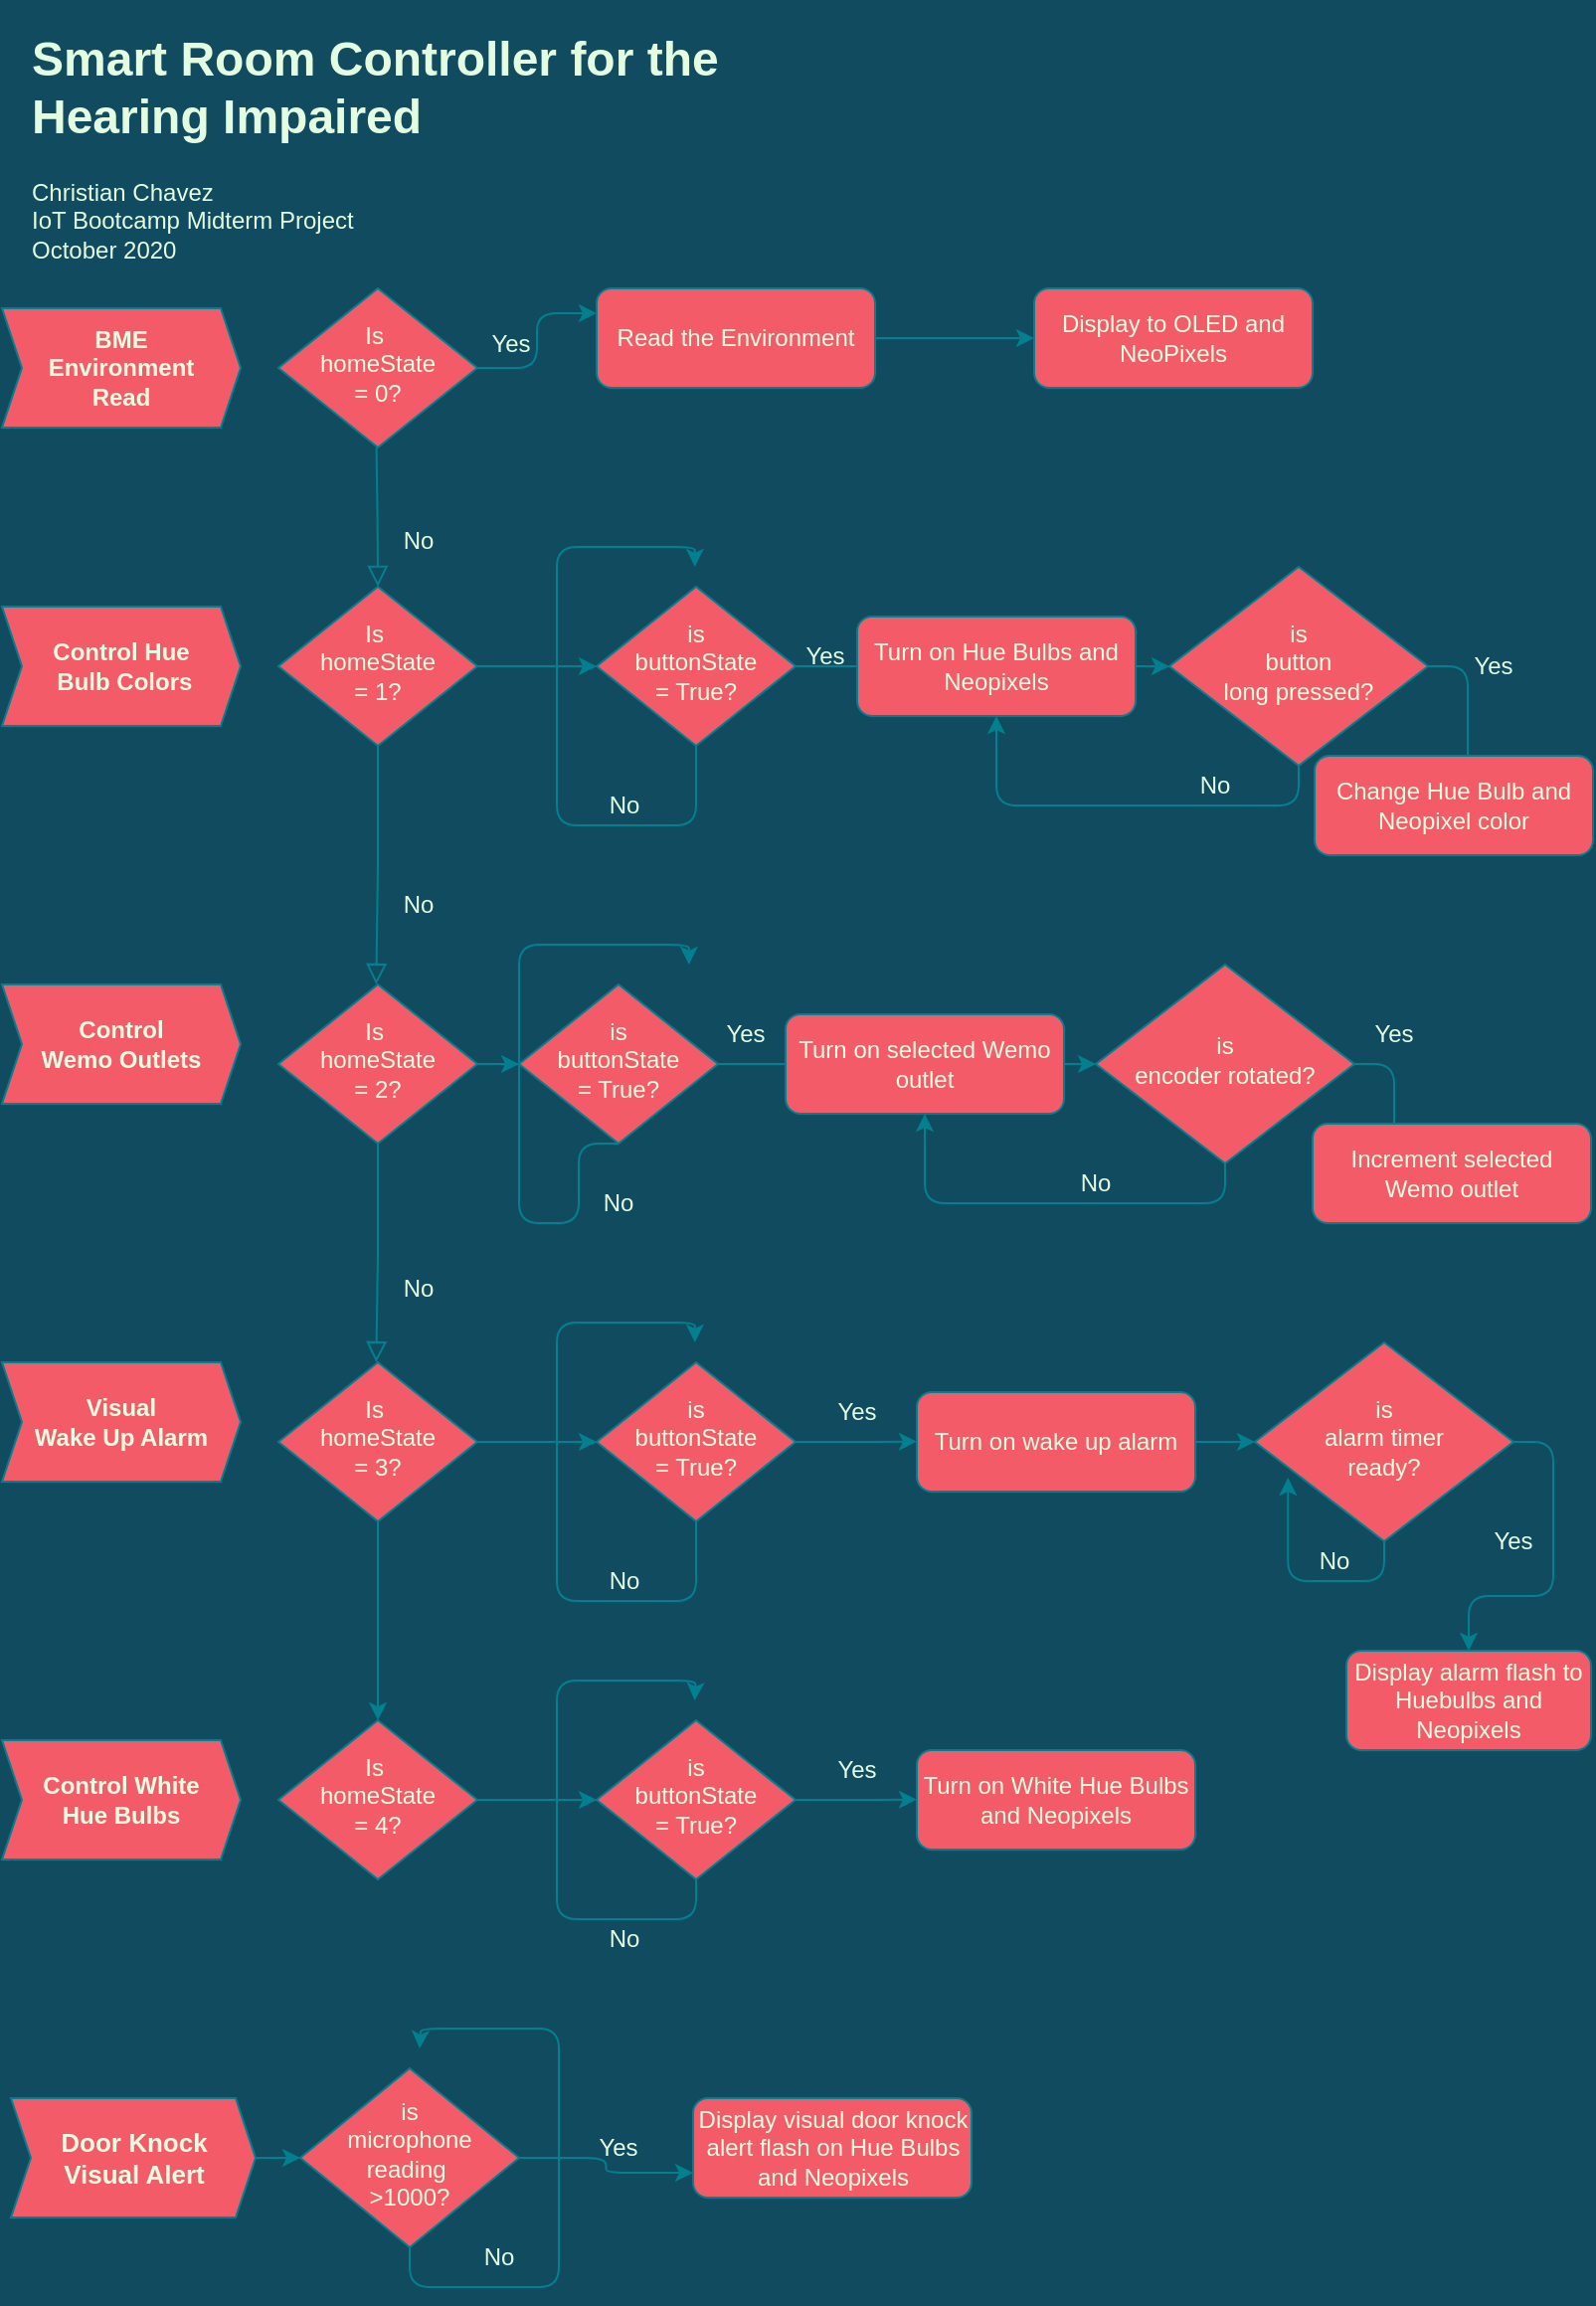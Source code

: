 <mxfile version="13.8.7" type="github">
  <diagram id="C5RBs43oDa-KdzZeNtuy" name="Page-1">
    <mxGraphModel dx="1310" dy="937" grid="1" gridSize="10" guides="1" tooltips="1" connect="1" arrows="1" fold="1" page="1" pageScale="1" pageWidth="827" pageHeight="1169" background="#114B5F" math="0" shadow="0">
      <root>
        <mxCell id="WIyWlLk6GJQsqaUBKTNV-0" />
        <mxCell id="WIyWlLk6GJQsqaUBKTNV-1" parent="WIyWlLk6GJQsqaUBKTNV-0" />
        <mxCell id="67Knj18Y09QIsjQUGmF1-11" style="edgeStyle=orthogonalEdgeStyle;curved=0;rounded=1;sketch=0;orthogonalLoop=1;jettySize=auto;html=1;exitX=1;exitY=0.5;exitDx=0;exitDy=0;entryX=0;entryY=0.25;entryDx=0;entryDy=0;strokeColor=#028090;fillColor=#F45B69;fontColor=#E4FDE1;labelBackgroundColor=#114B5F;fontSize=12;" edge="1" parent="WIyWlLk6GJQsqaUBKTNV-1" source="WIyWlLk6GJQsqaUBKTNV-6" target="WIyWlLk6GJQsqaUBKTNV-7">
          <mxGeometry relative="1" as="geometry" />
        </mxCell>
        <mxCell id="WIyWlLk6GJQsqaUBKTNV-6" value="Is&amp;nbsp;&lt;br style=&quot;font-size: 12px;&quot;&gt;homeState&lt;br style=&quot;font-size: 12px;&quot;&gt;= 0?" style="rhombus;whiteSpace=wrap;html=1;shadow=0;fontFamily=Helvetica;fontSize=12;align=center;strokeWidth=1;spacing=6;spacingTop=-4;fillColor=#F45B69;strokeColor=#028090;fontColor=#E4FDE1;" parent="WIyWlLk6GJQsqaUBKTNV-1" vertex="1">
          <mxGeometry x="159" y="155" width="100" height="80" as="geometry" />
        </mxCell>
        <mxCell id="WIyWlLk6GJQsqaUBKTNV-7" value="Read the Environment" style="rounded=1;whiteSpace=wrap;html=1;fontSize=12;glass=0;strokeWidth=1;shadow=0;fillColor=#F45B69;strokeColor=#028090;fontColor=#E4FDE1;" parent="WIyWlLk6GJQsqaUBKTNV-1" vertex="1">
          <mxGeometry x="319" y="155" width="140" height="50" as="geometry" />
        </mxCell>
        <mxCell id="WIyWlLk6GJQsqaUBKTNV-8" value="No" style="rounded=0;html=1;jettySize=auto;orthogonalLoop=1;fontSize=12;endArrow=block;endFill=0;endSize=8;strokeWidth=1;shadow=0;labelBackgroundColor=none;edgeStyle=orthogonalEdgeStyle;strokeColor=#028090;fontColor=#E4FDE1;exitX=0.5;exitY=1;exitDx=0;exitDy=0;" parent="WIyWlLk6GJQsqaUBKTNV-1" source="67Knj18Y09QIsjQUGmF1-6" edge="1">
          <mxGeometry x="0.333" y="20" relative="1" as="geometry">
            <mxPoint as="offset" />
            <mxPoint x="208.17" y="435" as="sourcePoint" />
            <mxPoint x="208.17" y="505" as="targetPoint" />
          </mxGeometry>
        </mxCell>
        <mxCell id="67Knj18Y09QIsjQUGmF1-2" value="No" style="rounded=0;html=1;jettySize=auto;orthogonalLoop=1;fontSize=12;endArrow=block;endFill=0;endSize=8;strokeWidth=1;shadow=0;labelBackgroundColor=none;edgeStyle=orthogonalEdgeStyle;strokeColor=#028090;fontColor=#E4FDE1;" edge="1" parent="WIyWlLk6GJQsqaUBKTNV-1" target="67Knj18Y09QIsjQUGmF1-6">
          <mxGeometry x="0.333" y="20" relative="1" as="geometry">
            <mxPoint as="offset" />
            <mxPoint x="208.29" y="235" as="sourcePoint" />
            <mxPoint x="208.29" y="295" as="targetPoint" />
          </mxGeometry>
        </mxCell>
        <mxCell id="67Knj18Y09QIsjQUGmF1-31" style="edgeStyle=orthogonalEdgeStyle;curved=0;rounded=1;sketch=0;orthogonalLoop=1;jettySize=auto;html=1;exitX=1;exitY=0.5;exitDx=0;exitDy=0;entryX=0;entryY=0.5;entryDx=0;entryDy=0;strokeColor=#028090;fillColor=#F45B69;fontColor=#E4FDE1;fontSize=12;" edge="1" parent="WIyWlLk6GJQsqaUBKTNV-1" source="67Knj18Y09QIsjQUGmF1-6" target="67Knj18Y09QIsjQUGmF1-18">
          <mxGeometry relative="1" as="geometry" />
        </mxCell>
        <mxCell id="67Knj18Y09QIsjQUGmF1-6" value="Is&amp;nbsp;&lt;br style=&quot;font-size: 12px;&quot;&gt;homeState&lt;br style=&quot;font-size: 12px;&quot;&gt;= 1?" style="rhombus;whiteSpace=wrap;html=1;shadow=0;fontFamily=Helvetica;fontSize=12;align=center;strokeWidth=1;spacing=6;spacingTop=-4;fillColor=#F45B69;strokeColor=#028090;fontColor=#E4FDE1;" vertex="1" parent="WIyWlLk6GJQsqaUBKTNV-1">
          <mxGeometry x="159" y="305" width="100" height="80" as="geometry" />
        </mxCell>
        <mxCell id="67Knj18Y09QIsjQUGmF1-62" style="edgeStyle=orthogonalEdgeStyle;curved=0;rounded=1;sketch=0;orthogonalLoop=1;jettySize=auto;html=1;exitX=1;exitY=0.5;exitDx=0;exitDy=0;strokeColor=#028090;fillColor=#F45B69;fontColor=#E4FDE1;entryX=0;entryY=0.5;entryDx=0;entryDy=0;fontSize=12;" edge="1" parent="WIyWlLk6GJQsqaUBKTNV-1" source="67Knj18Y09QIsjQUGmF1-7" target="67Knj18Y09QIsjQUGmF1-51">
          <mxGeometry relative="1" as="geometry">
            <mxPoint x="310" y="544.667" as="targetPoint" />
          </mxGeometry>
        </mxCell>
        <mxCell id="67Knj18Y09QIsjQUGmF1-7" value="Is&amp;nbsp;&lt;br style=&quot;font-size: 12px;&quot;&gt;homeState&lt;br style=&quot;font-size: 12px;&quot;&gt;= 2?" style="rhombus;whiteSpace=wrap;html=1;shadow=0;fontFamily=Helvetica;fontSize=12;align=center;strokeWidth=1;spacing=6;spacingTop=-4;fillColor=#F45B69;strokeColor=#028090;fontColor=#E4FDE1;" vertex="1" parent="WIyWlLk6GJQsqaUBKTNV-1">
          <mxGeometry x="159" y="505" width="100" height="80" as="geometry" />
        </mxCell>
        <mxCell id="67Knj18Y09QIsjQUGmF1-76" style="edgeStyle=orthogonalEdgeStyle;curved=0;rounded=1;sketch=0;orthogonalLoop=1;jettySize=auto;html=1;exitX=1;exitY=0.5;exitDx=0;exitDy=0;entryX=0;entryY=0.5;entryDx=0;entryDy=0;strokeColor=#028090;fillColor=#F45B69;fontColor=#E4FDE1;fontSize=12;" edge="1" parent="WIyWlLk6GJQsqaUBKTNV-1" source="67Knj18Y09QIsjQUGmF1-8" target="67Knj18Y09QIsjQUGmF1-65">
          <mxGeometry relative="1" as="geometry" />
        </mxCell>
        <mxCell id="67Knj18Y09QIsjQUGmF1-98" style="edgeStyle=orthogonalEdgeStyle;curved=0;rounded=1;sketch=0;orthogonalLoop=1;jettySize=auto;html=1;exitX=0.5;exitY=1;exitDx=0;exitDy=0;entryX=0.5;entryY=0;entryDx=0;entryDy=0;strokeColor=#028090;fillColor=#F45B69;fontColor=#E4FDE1;fontSize=12;" edge="1" parent="WIyWlLk6GJQsqaUBKTNV-1" source="67Knj18Y09QIsjQUGmF1-8" target="67Knj18Y09QIsjQUGmF1-89">
          <mxGeometry relative="1" as="geometry" />
        </mxCell>
        <mxCell id="67Knj18Y09QIsjQUGmF1-8" value="Is&amp;nbsp;&lt;br style=&quot;font-size: 12px;&quot;&gt;homeState&lt;br style=&quot;font-size: 12px;&quot;&gt;= 3?" style="rhombus;whiteSpace=wrap;html=1;shadow=0;fontFamily=Helvetica;fontSize=12;align=center;strokeWidth=1;spacing=6;spacingTop=-4;fillColor=#F45B69;strokeColor=#028090;fontColor=#E4FDE1;" vertex="1" parent="WIyWlLk6GJQsqaUBKTNV-1">
          <mxGeometry x="159" y="695" width="100" height="80" as="geometry" />
        </mxCell>
        <mxCell id="67Knj18Y09QIsjQUGmF1-9" value="No" style="rounded=0;html=1;jettySize=auto;orthogonalLoop=1;fontSize=12;endArrow=block;endFill=0;endSize=8;strokeWidth=1;shadow=0;labelBackgroundColor=none;edgeStyle=orthogonalEdgeStyle;strokeColor=#028090;fontColor=#E4FDE1;exitX=0.5;exitY=1;exitDx=0;exitDy=0;" edge="1" parent="WIyWlLk6GJQsqaUBKTNV-1" source="67Knj18Y09QIsjQUGmF1-7">
          <mxGeometry x="0.333" y="20" relative="1" as="geometry">
            <mxPoint as="offset" />
            <mxPoint x="208.17" y="625" as="sourcePoint" />
            <mxPoint x="208.17" y="695" as="targetPoint" />
          </mxGeometry>
        </mxCell>
        <mxCell id="67Knj18Y09QIsjQUGmF1-12" value="Display to OLED and NeoPixels" style="rounded=1;whiteSpace=wrap;html=1;fontSize=12;glass=0;strokeWidth=1;shadow=0;fillColor=#F45B69;strokeColor=#028090;fontColor=#E4FDE1;" vertex="1" parent="WIyWlLk6GJQsqaUBKTNV-1">
          <mxGeometry x="539" y="155" width="140" height="50" as="geometry" />
        </mxCell>
        <mxCell id="67Knj18Y09QIsjQUGmF1-15" value="" style="endArrow=classic;html=1;strokeColor=#028090;fillColor=#F45B69;fontColor=#E4FDE1;exitX=1;exitY=0.5;exitDx=0;exitDy=0;entryX=0;entryY=0.5;entryDx=0;entryDy=0;labelBackgroundColor=#114B5F;fontSize=12;" edge="1" parent="WIyWlLk6GJQsqaUBKTNV-1" source="WIyWlLk6GJQsqaUBKTNV-7" target="67Knj18Y09QIsjQUGmF1-12">
          <mxGeometry width="50" height="50" relative="1" as="geometry">
            <mxPoint x="419" y="435" as="sourcePoint" />
            <mxPoint x="469" y="385" as="targetPoint" />
          </mxGeometry>
        </mxCell>
        <mxCell id="67Knj18Y09QIsjQUGmF1-16" value="&lt;h1&gt;Smart Room Controller for the Hearing Impaired&lt;/h1&gt;&lt;div&gt;Christian Chavez&lt;/div&gt;&lt;div&gt;IoT Bootcamp Midterm Project&lt;/div&gt;&lt;div&gt;October 2020&lt;/div&gt;" style="text;html=1;strokeColor=none;fillColor=none;spacing=5;spacingTop=-20;whiteSpace=wrap;overflow=hidden;rounded=0;sketch=0;fontColor=#E4FDE1;" vertex="1" parent="WIyWlLk6GJQsqaUBKTNV-1">
          <mxGeometry x="30" y="20" width="370" height="120" as="geometry" />
        </mxCell>
        <mxCell id="67Knj18Y09QIsjQUGmF1-29" style="edgeStyle=orthogonalEdgeStyle;curved=0;rounded=1;sketch=0;orthogonalLoop=1;jettySize=auto;html=1;exitX=1;exitY=0.5;exitDx=0;exitDy=0;strokeColor=#028090;fillColor=#F45B69;fontColor=#E4FDE1;fontSize=12;" edge="1" parent="WIyWlLk6GJQsqaUBKTNV-1" source="67Knj18Y09QIsjQUGmF1-18">
          <mxGeometry relative="1" as="geometry">
            <mxPoint x="480" y="344.857" as="targetPoint" />
          </mxGeometry>
        </mxCell>
        <mxCell id="67Knj18Y09QIsjQUGmF1-32" style="edgeStyle=orthogonalEdgeStyle;curved=0;rounded=1;sketch=0;orthogonalLoop=1;jettySize=auto;html=1;exitX=0.5;exitY=1;exitDx=0;exitDy=0;strokeColor=#028090;fillColor=#F45B69;fontColor=#E4FDE1;fontSize=12;" edge="1" parent="WIyWlLk6GJQsqaUBKTNV-1" source="67Knj18Y09QIsjQUGmF1-18">
          <mxGeometry relative="1" as="geometry">
            <mxPoint x="368.429" y="295" as="targetPoint" />
            <Array as="points">
              <mxPoint x="369" y="425" />
              <mxPoint x="299" y="425" />
              <mxPoint x="299" y="285" />
              <mxPoint x="368" y="285" />
            </Array>
          </mxGeometry>
        </mxCell>
        <mxCell id="67Knj18Y09QIsjQUGmF1-18" value="is&lt;br style=&quot;font-size: 12px;&quot;&gt;buttonState&lt;br style=&quot;font-size: 12px;&quot;&gt;= True?" style="rhombus;whiteSpace=wrap;html=1;shadow=0;fontFamily=Helvetica;fontSize=12;align=center;strokeWidth=1;spacing=6;spacingTop=-4;fillColor=#F45B69;strokeColor=#028090;fontColor=#E4FDE1;" vertex="1" parent="WIyWlLk6GJQsqaUBKTNV-1">
          <mxGeometry x="319" y="305" width="100" height="80" as="geometry" />
        </mxCell>
        <mxCell id="67Knj18Y09QIsjQUGmF1-19" value="Yes" style="text;html=1;strokeColor=none;fillColor=none;align=center;verticalAlign=middle;whiteSpace=wrap;rounded=0;sketch=0;fontColor=#E4FDE1;fontSize=12;" vertex="1" parent="WIyWlLk6GJQsqaUBKTNV-1">
          <mxGeometry x="256" y="173" width="40" height="20" as="geometry" />
        </mxCell>
        <mxCell id="67Knj18Y09QIsjQUGmF1-26" value="Yes" style="text;html=1;strokeColor=none;fillColor=none;align=center;verticalAlign=middle;whiteSpace=wrap;rounded=0;sketch=0;fontColor=#E4FDE1;fontSize=12;" vertex="1" parent="WIyWlLk6GJQsqaUBKTNV-1">
          <mxGeometry x="414" y="330" width="40" height="20" as="geometry" />
        </mxCell>
        <mxCell id="67Knj18Y09QIsjQUGmF1-37" style="edgeStyle=orthogonalEdgeStyle;curved=0;rounded=1;sketch=0;orthogonalLoop=1;jettySize=auto;html=1;exitX=1;exitY=0.5;exitDx=0;exitDy=0;entryX=0;entryY=0.5;entryDx=0;entryDy=0;strokeColor=#028090;fillColor=#F45B69;fontColor=#E4FDE1;fontSize=12;" edge="1" parent="WIyWlLk6GJQsqaUBKTNV-1" source="67Knj18Y09QIsjQUGmF1-27" target="67Knj18Y09QIsjQUGmF1-34">
          <mxGeometry relative="1" as="geometry" />
        </mxCell>
        <mxCell id="67Knj18Y09QIsjQUGmF1-27" value="Turn on Hue Bulbs and Neopixels" style="rounded=1;whiteSpace=wrap;html=1;fontSize=12;glass=0;strokeWidth=1;shadow=0;fillColor=#F45B69;strokeColor=#028090;fontColor=#E4FDE1;" vertex="1" parent="WIyWlLk6GJQsqaUBKTNV-1">
          <mxGeometry x="450" y="320" width="140" height="50" as="geometry" />
        </mxCell>
        <mxCell id="67Knj18Y09QIsjQUGmF1-33" value="No" style="text;html=1;strokeColor=none;fillColor=none;align=center;verticalAlign=middle;whiteSpace=wrap;rounded=0;sketch=0;fontColor=#E4FDE1;fontSize=12;" vertex="1" parent="WIyWlLk6GJQsqaUBKTNV-1">
          <mxGeometry x="313" y="405" width="40" height="20" as="geometry" />
        </mxCell>
        <mxCell id="67Knj18Y09QIsjQUGmF1-36" style="edgeStyle=orthogonalEdgeStyle;curved=0;rounded=1;sketch=0;orthogonalLoop=1;jettySize=auto;html=1;exitX=1;exitY=0.5;exitDx=0;exitDy=0;entryX=0;entryY=0.5;entryDx=0;entryDy=0;strokeColor=#028090;fillColor=#F45B69;fontColor=#E4FDE1;fontSize=12;" edge="1" parent="WIyWlLk6GJQsqaUBKTNV-1" source="67Knj18Y09QIsjQUGmF1-34" target="67Knj18Y09QIsjQUGmF1-35">
          <mxGeometry relative="1" as="geometry" />
        </mxCell>
        <mxCell id="67Knj18Y09QIsjQUGmF1-47" style="edgeStyle=orthogonalEdgeStyle;curved=0;rounded=1;sketch=0;orthogonalLoop=1;jettySize=auto;html=1;exitX=0.5;exitY=1;exitDx=0;exitDy=0;entryX=0.5;entryY=1;entryDx=0;entryDy=0;strokeColor=#028090;fillColor=#F45B69;fontColor=#E4FDE1;fontSize=12;" edge="1" parent="WIyWlLk6GJQsqaUBKTNV-1" source="67Knj18Y09QIsjQUGmF1-34" target="67Knj18Y09QIsjQUGmF1-27">
          <mxGeometry relative="1" as="geometry" />
        </mxCell>
        <mxCell id="67Knj18Y09QIsjQUGmF1-34" value="is&lt;br style=&quot;font-size: 12px;&quot;&gt;button&lt;br style=&quot;font-size: 12px;&quot;&gt;long pressed?" style="rhombus;whiteSpace=wrap;html=1;shadow=0;fontFamily=Helvetica;fontSize=12;align=center;strokeWidth=1;spacing=6;spacingTop=-4;fillColor=#F45B69;strokeColor=#028090;fontColor=#E4FDE1;" vertex="1" parent="WIyWlLk6GJQsqaUBKTNV-1">
          <mxGeometry x="607" y="295" width="130" height="100" as="geometry" />
        </mxCell>
        <mxCell id="67Knj18Y09QIsjQUGmF1-35" value="Change Hue Bulb and Neopixel color" style="rounded=1;whiteSpace=wrap;html=1;fontSize=12;glass=0;strokeWidth=1;shadow=0;fillColor=#F45B69;strokeColor=#028090;fontColor=#E4FDE1;" vertex="1" parent="WIyWlLk6GJQsqaUBKTNV-1">
          <mxGeometry x="680" y="390" width="140" height="50" as="geometry" />
        </mxCell>
        <mxCell id="67Knj18Y09QIsjQUGmF1-38" value="Yes" style="text;html=1;strokeColor=none;fillColor=none;align=center;verticalAlign=middle;whiteSpace=wrap;rounded=0;sketch=0;fontColor=#E4FDE1;fontSize=12;" vertex="1" parent="WIyWlLk6GJQsqaUBKTNV-1">
          <mxGeometry x="750" y="335" width="40" height="20" as="geometry" />
        </mxCell>
        <mxCell id="67Knj18Y09QIsjQUGmF1-48" value="No" style="text;html=1;strokeColor=none;fillColor=none;align=center;verticalAlign=middle;whiteSpace=wrap;rounded=0;sketch=0;fontColor=#E4FDE1;fontSize=12;" vertex="1" parent="WIyWlLk6GJQsqaUBKTNV-1">
          <mxGeometry x="610" y="395" width="40" height="20" as="geometry" />
        </mxCell>
        <mxCell id="67Knj18Y09QIsjQUGmF1-49" style="edgeStyle=orthogonalEdgeStyle;curved=0;rounded=1;sketch=0;orthogonalLoop=1;jettySize=auto;html=1;exitX=1;exitY=0.5;exitDx=0;exitDy=0;strokeColor=#028090;fillColor=#F45B69;fontColor=#E4FDE1;fontSize=12;" edge="1" parent="WIyWlLk6GJQsqaUBKTNV-1" source="67Knj18Y09QIsjQUGmF1-51">
          <mxGeometry relative="1" as="geometry">
            <mxPoint x="477" y="544.857" as="targetPoint" />
          </mxGeometry>
        </mxCell>
        <mxCell id="67Knj18Y09QIsjQUGmF1-50" style="edgeStyle=orthogonalEdgeStyle;curved=0;rounded=1;sketch=0;orthogonalLoop=1;jettySize=auto;html=1;exitX=0.5;exitY=1;exitDx=0;exitDy=0;strokeColor=#028090;fillColor=#F45B69;fontColor=#E4FDE1;fontSize=12;" edge="1" parent="WIyWlLk6GJQsqaUBKTNV-1" source="67Knj18Y09QIsjQUGmF1-51">
          <mxGeometry relative="1" as="geometry">
            <mxPoint x="365.429" y="495" as="targetPoint" />
            <Array as="points">
              <mxPoint x="310" y="585" />
              <mxPoint x="310" y="625" />
              <mxPoint x="280" y="625" />
              <mxPoint x="280" y="485" />
              <mxPoint x="365" y="485" />
            </Array>
          </mxGeometry>
        </mxCell>
        <mxCell id="67Knj18Y09QIsjQUGmF1-51" value="is&lt;br style=&quot;font-size: 12px;&quot;&gt;buttonState&lt;br style=&quot;font-size: 12px;&quot;&gt;= True?" style="rhombus;whiteSpace=wrap;html=1;shadow=0;fontFamily=Helvetica;fontSize=12;align=center;strokeWidth=1;spacing=6;spacingTop=-4;fillColor=#F45B69;strokeColor=#028090;fontColor=#E4FDE1;" vertex="1" parent="WIyWlLk6GJQsqaUBKTNV-1">
          <mxGeometry x="280" y="505" width="100" height="80" as="geometry" />
        </mxCell>
        <mxCell id="67Knj18Y09QIsjQUGmF1-52" value="Yes" style="text;html=1;strokeColor=none;fillColor=none;align=center;verticalAlign=middle;whiteSpace=wrap;rounded=0;sketch=0;fontColor=#E4FDE1;fontSize=12;" vertex="1" parent="WIyWlLk6GJQsqaUBKTNV-1">
          <mxGeometry x="374" y="520" width="40" height="20" as="geometry" />
        </mxCell>
        <mxCell id="67Knj18Y09QIsjQUGmF1-53" style="edgeStyle=orthogonalEdgeStyle;curved=0;rounded=1;sketch=0;orthogonalLoop=1;jettySize=auto;html=1;exitX=1;exitY=0.5;exitDx=0;exitDy=0;entryX=0;entryY=0.5;entryDx=0;entryDy=0;strokeColor=#028090;fillColor=#F45B69;fontColor=#E4FDE1;fontSize=12;" edge="1" parent="WIyWlLk6GJQsqaUBKTNV-1" source="67Knj18Y09QIsjQUGmF1-54" target="67Knj18Y09QIsjQUGmF1-58">
          <mxGeometry relative="1" as="geometry" />
        </mxCell>
        <mxCell id="67Knj18Y09QIsjQUGmF1-54" value="Turn on selected Wemo outlet" style="rounded=1;whiteSpace=wrap;html=1;fontSize=12;glass=0;strokeWidth=1;shadow=0;fillColor=#F45B69;strokeColor=#028090;fontColor=#E4FDE1;" vertex="1" parent="WIyWlLk6GJQsqaUBKTNV-1">
          <mxGeometry x="414" y="520" width="140" height="50" as="geometry" />
        </mxCell>
        <mxCell id="67Knj18Y09QIsjQUGmF1-55" value="No" style="text;html=1;strokeColor=none;fillColor=none;align=center;verticalAlign=middle;whiteSpace=wrap;rounded=0;sketch=0;fontColor=#E4FDE1;fontSize=12;" vertex="1" parent="WIyWlLk6GJQsqaUBKTNV-1">
          <mxGeometry x="310" y="605" width="40" height="20" as="geometry" />
        </mxCell>
        <mxCell id="67Knj18Y09QIsjQUGmF1-56" style="edgeStyle=orthogonalEdgeStyle;curved=0;rounded=1;sketch=0;orthogonalLoop=1;jettySize=auto;html=1;exitX=1;exitY=0.5;exitDx=0;exitDy=0;entryX=0;entryY=0.5;entryDx=0;entryDy=0;strokeColor=#028090;fillColor=#F45B69;fontColor=#E4FDE1;fontSize=12;" edge="1" parent="WIyWlLk6GJQsqaUBKTNV-1" source="67Knj18Y09QIsjQUGmF1-58" target="67Knj18Y09QIsjQUGmF1-59">
          <mxGeometry relative="1" as="geometry" />
        </mxCell>
        <mxCell id="67Knj18Y09QIsjQUGmF1-57" style="edgeStyle=orthogonalEdgeStyle;curved=0;rounded=1;sketch=0;orthogonalLoop=1;jettySize=auto;html=1;exitX=0.5;exitY=1;exitDx=0;exitDy=0;entryX=0.5;entryY=1;entryDx=0;entryDy=0;strokeColor=#028090;fillColor=#F45B69;fontColor=#E4FDE1;fontSize=12;" edge="1" parent="WIyWlLk6GJQsqaUBKTNV-1" source="67Knj18Y09QIsjQUGmF1-58" target="67Knj18Y09QIsjQUGmF1-54">
          <mxGeometry relative="1" as="geometry" />
        </mxCell>
        <mxCell id="67Knj18Y09QIsjQUGmF1-58" value="is &lt;br style=&quot;font-size: 12px;&quot;&gt;encoder rotated?" style="rhombus;whiteSpace=wrap;html=1;shadow=0;fontFamily=Helvetica;fontSize=12;align=center;strokeWidth=1;spacing=6;spacingTop=-4;fillColor=#F45B69;strokeColor=#028090;fontColor=#E4FDE1;" vertex="1" parent="WIyWlLk6GJQsqaUBKTNV-1">
          <mxGeometry x="570" y="495" width="130" height="100" as="geometry" />
        </mxCell>
        <mxCell id="67Knj18Y09QIsjQUGmF1-59" value="Increment selected Wemo outlet" style="rounded=1;whiteSpace=wrap;html=1;fontSize=12;glass=0;strokeWidth=1;shadow=0;fillColor=#F45B69;strokeColor=#028090;fontColor=#E4FDE1;" vertex="1" parent="WIyWlLk6GJQsqaUBKTNV-1">
          <mxGeometry x="679" y="575" width="140" height="50" as="geometry" />
        </mxCell>
        <mxCell id="67Knj18Y09QIsjQUGmF1-60" value="Yes" style="text;html=1;strokeColor=none;fillColor=none;align=center;verticalAlign=middle;whiteSpace=wrap;rounded=0;sketch=0;fontColor=#E4FDE1;fontSize=12;" vertex="1" parent="WIyWlLk6GJQsqaUBKTNV-1">
          <mxGeometry x="700" y="520" width="40" height="20" as="geometry" />
        </mxCell>
        <mxCell id="67Knj18Y09QIsjQUGmF1-61" value="No" style="text;html=1;strokeColor=none;fillColor=none;align=center;verticalAlign=middle;whiteSpace=wrap;rounded=0;sketch=0;fontColor=#E4FDE1;fontSize=12;" vertex="1" parent="WIyWlLk6GJQsqaUBKTNV-1">
          <mxGeometry x="550" y="595" width="40" height="20" as="geometry" />
        </mxCell>
        <mxCell id="67Knj18Y09QIsjQUGmF1-63" style="edgeStyle=orthogonalEdgeStyle;curved=0;rounded=1;sketch=0;orthogonalLoop=1;jettySize=auto;html=1;exitX=1;exitY=0.5;exitDx=0;exitDy=0;strokeColor=#028090;fillColor=#F45B69;fontColor=#E4FDE1;fontSize=12;" edge="1" parent="WIyWlLk6GJQsqaUBKTNV-1" source="67Knj18Y09QIsjQUGmF1-65">
          <mxGeometry relative="1" as="geometry">
            <mxPoint x="480.0" y="734.857" as="targetPoint" />
          </mxGeometry>
        </mxCell>
        <mxCell id="67Knj18Y09QIsjQUGmF1-64" style="edgeStyle=orthogonalEdgeStyle;curved=0;rounded=1;sketch=0;orthogonalLoop=1;jettySize=auto;html=1;exitX=0.5;exitY=1;exitDx=0;exitDy=0;strokeColor=#028090;fillColor=#F45B69;fontColor=#E4FDE1;fontSize=12;" edge="1" parent="WIyWlLk6GJQsqaUBKTNV-1" source="67Knj18Y09QIsjQUGmF1-65">
          <mxGeometry relative="1" as="geometry">
            <mxPoint x="368.429" y="685" as="targetPoint" />
            <Array as="points">
              <mxPoint x="369" y="815" />
              <mxPoint x="299" y="815" />
              <mxPoint x="299" y="675" />
              <mxPoint x="368" y="675" />
            </Array>
          </mxGeometry>
        </mxCell>
        <mxCell id="67Knj18Y09QIsjQUGmF1-65" value="is&lt;br style=&quot;font-size: 12px;&quot;&gt;buttonState&lt;br style=&quot;font-size: 12px;&quot;&gt;= True?" style="rhombus;whiteSpace=wrap;html=1;shadow=0;fontFamily=Helvetica;fontSize=12;align=center;strokeWidth=1;spacing=6;spacingTop=-4;fillColor=#F45B69;strokeColor=#028090;fontColor=#E4FDE1;" vertex="1" parent="WIyWlLk6GJQsqaUBKTNV-1">
          <mxGeometry x="319" y="695" width="100" height="80" as="geometry" />
        </mxCell>
        <mxCell id="67Knj18Y09QIsjQUGmF1-66" value="Yes" style="text;html=1;strokeColor=none;fillColor=none;align=center;verticalAlign=middle;whiteSpace=wrap;rounded=0;sketch=0;fontColor=#E4FDE1;fontSize=12;" vertex="1" parent="WIyWlLk6GJQsqaUBKTNV-1">
          <mxGeometry x="430" y="710" width="40" height="20" as="geometry" />
        </mxCell>
        <mxCell id="67Knj18Y09QIsjQUGmF1-67" style="edgeStyle=orthogonalEdgeStyle;curved=0;rounded=1;sketch=0;orthogonalLoop=1;jettySize=auto;html=1;exitX=1;exitY=0.5;exitDx=0;exitDy=0;entryX=0;entryY=0.5;entryDx=0;entryDy=0;strokeColor=#028090;fillColor=#F45B69;fontColor=#E4FDE1;fontSize=12;" edge="1" parent="WIyWlLk6GJQsqaUBKTNV-1" source="67Knj18Y09QIsjQUGmF1-68" target="67Knj18Y09QIsjQUGmF1-72">
          <mxGeometry relative="1" as="geometry" />
        </mxCell>
        <mxCell id="67Knj18Y09QIsjQUGmF1-68" value="Turn on wake up alarm" style="rounded=1;whiteSpace=wrap;html=1;fontSize=12;glass=0;strokeWidth=1;shadow=0;fillColor=#F45B69;strokeColor=#028090;fontColor=#E4FDE1;" vertex="1" parent="WIyWlLk6GJQsqaUBKTNV-1">
          <mxGeometry x="480" y="710" width="140" height="50" as="geometry" />
        </mxCell>
        <mxCell id="67Knj18Y09QIsjQUGmF1-69" value="No" style="text;html=1;strokeColor=none;fillColor=none;align=center;verticalAlign=middle;whiteSpace=wrap;rounded=0;sketch=0;fontColor=#E4FDE1;fontSize=12;" vertex="1" parent="WIyWlLk6GJQsqaUBKTNV-1">
          <mxGeometry x="313" y="795" width="40" height="20" as="geometry" />
        </mxCell>
        <mxCell id="67Knj18Y09QIsjQUGmF1-71" style="edgeStyle=orthogonalEdgeStyle;curved=0;rounded=1;sketch=0;orthogonalLoop=1;jettySize=auto;html=1;exitX=0.5;exitY=1;exitDx=0;exitDy=0;entryX=0.128;entryY=0.68;entryDx=0;entryDy=0;strokeColor=#028090;fillColor=#F45B69;fontColor=#E4FDE1;entryPerimeter=0;fontSize=12;" edge="1" parent="WIyWlLk6GJQsqaUBKTNV-1" source="67Knj18Y09QIsjQUGmF1-72" target="67Knj18Y09QIsjQUGmF1-72">
          <mxGeometry relative="1" as="geometry" />
        </mxCell>
        <mxCell id="67Knj18Y09QIsjQUGmF1-126" style="edgeStyle=orthogonalEdgeStyle;curved=0;rounded=1;sketch=0;orthogonalLoop=1;jettySize=auto;html=1;exitX=1;exitY=0.5;exitDx=0;exitDy=0;entryX=0.5;entryY=0;entryDx=0;entryDy=0;strokeColor=#028090;fillColor=#F45B69;fontSize=12;fontColor=#E4FDE1;" edge="1" parent="WIyWlLk6GJQsqaUBKTNV-1" source="67Knj18Y09QIsjQUGmF1-72" target="67Knj18Y09QIsjQUGmF1-73">
          <mxGeometry relative="1" as="geometry" />
        </mxCell>
        <mxCell id="67Knj18Y09QIsjQUGmF1-72" value="is&lt;br style=&quot;font-size: 12px;&quot;&gt;alarm timer&lt;br style=&quot;font-size: 12px;&quot;&gt;ready?" style="rhombus;whiteSpace=wrap;html=1;shadow=0;fontFamily=Helvetica;fontSize=12;align=center;strokeWidth=1;spacing=6;spacingTop=-4;fillColor=#F45B69;strokeColor=#028090;fontColor=#E4FDE1;" vertex="1" parent="WIyWlLk6GJQsqaUBKTNV-1">
          <mxGeometry x="650" y="685" width="130" height="100" as="geometry" />
        </mxCell>
        <mxCell id="67Knj18Y09QIsjQUGmF1-73" value="Display alarm flash to Huebulbs and Neopixels" style="rounded=1;whiteSpace=wrap;html=1;fontSize=12;glass=0;strokeWidth=1;shadow=0;fillColor=#F45B69;strokeColor=#028090;fontColor=#E4FDE1;" vertex="1" parent="WIyWlLk6GJQsqaUBKTNV-1">
          <mxGeometry x="696" y="840" width="123" height="50" as="geometry" />
        </mxCell>
        <mxCell id="67Knj18Y09QIsjQUGmF1-74" value="Yes" style="text;html=1;strokeColor=none;fillColor=none;align=center;verticalAlign=middle;whiteSpace=wrap;rounded=0;sketch=0;fontColor=#E4FDE1;fontSize=12;" vertex="1" parent="WIyWlLk6GJQsqaUBKTNV-1">
          <mxGeometry x="760" y="775" width="40" height="20" as="geometry" />
        </mxCell>
        <mxCell id="67Knj18Y09QIsjQUGmF1-79" value="No" style="text;html=1;strokeColor=none;fillColor=none;align=center;verticalAlign=middle;whiteSpace=wrap;rounded=0;sketch=0;fontColor=#E4FDE1;fontSize=12;" vertex="1" parent="WIyWlLk6GJQsqaUBKTNV-1">
          <mxGeometry x="670" y="785" width="40" height="20" as="geometry" />
        </mxCell>
        <mxCell id="67Knj18Y09QIsjQUGmF1-88" style="edgeStyle=orthogonalEdgeStyle;curved=0;rounded=1;sketch=0;orthogonalLoop=1;jettySize=auto;html=1;exitX=1;exitY=0.5;exitDx=0;exitDy=0;entryX=0;entryY=0.5;entryDx=0;entryDy=0;strokeColor=#028090;fillColor=#F45B69;fontColor=#E4FDE1;fontSize=12;" edge="1" parent="WIyWlLk6GJQsqaUBKTNV-1" source="67Knj18Y09QIsjQUGmF1-89" target="67Knj18Y09QIsjQUGmF1-91">
          <mxGeometry relative="1" as="geometry" />
        </mxCell>
        <mxCell id="67Knj18Y09QIsjQUGmF1-89" value="Is&amp;nbsp;&lt;br style=&quot;font-size: 12px;&quot;&gt;homeState&lt;br style=&quot;font-size: 12px;&quot;&gt;= 4?" style="rhombus;whiteSpace=wrap;html=1;shadow=0;fontFamily=Helvetica;fontSize=12;align=center;strokeWidth=1;spacing=6;spacingTop=-4;fillColor=#F45B69;strokeColor=#028090;fontColor=#E4FDE1;" vertex="1" parent="WIyWlLk6GJQsqaUBKTNV-1">
          <mxGeometry x="159" y="875" width="100" height="80" as="geometry" />
        </mxCell>
        <mxCell id="67Knj18Y09QIsjQUGmF1-90" style="edgeStyle=orthogonalEdgeStyle;curved=0;rounded=1;sketch=0;orthogonalLoop=1;jettySize=auto;html=1;exitX=1;exitY=0.5;exitDx=0;exitDy=0;strokeColor=#028090;fillColor=#F45B69;fontColor=#E4FDE1;fontSize=12;" edge="1" parent="WIyWlLk6GJQsqaUBKTNV-1" source="67Knj18Y09QIsjQUGmF1-91">
          <mxGeometry relative="1" as="geometry">
            <mxPoint x="480" y="914.857" as="targetPoint" />
          </mxGeometry>
        </mxCell>
        <mxCell id="67Knj18Y09QIsjQUGmF1-99" style="edgeStyle=orthogonalEdgeStyle;curved=0;rounded=1;sketch=0;orthogonalLoop=1;jettySize=auto;html=1;exitX=0.5;exitY=1;exitDx=0;exitDy=0;strokeColor=#028090;fillColor=#F45B69;fontColor=#E4FDE1;fontSize=12;" edge="1" parent="WIyWlLk6GJQsqaUBKTNV-1" source="67Knj18Y09QIsjQUGmF1-91">
          <mxGeometry relative="1" as="geometry">
            <mxPoint x="368.333" y="865.0" as="targetPoint" />
          </mxGeometry>
        </mxCell>
        <mxCell id="67Knj18Y09QIsjQUGmF1-91" value="is&lt;br style=&quot;font-size: 12px;&quot;&gt;buttonState&lt;br style=&quot;font-size: 12px;&quot;&gt;= True?" style="rhombus;whiteSpace=wrap;html=1;shadow=0;fontFamily=Helvetica;fontSize=12;align=center;strokeWidth=1;spacing=6;spacingTop=-4;fillColor=#F45B69;strokeColor=#028090;fontColor=#E4FDE1;" vertex="1" parent="WIyWlLk6GJQsqaUBKTNV-1">
          <mxGeometry x="319" y="875" width="100" height="80" as="geometry" />
        </mxCell>
        <mxCell id="67Knj18Y09QIsjQUGmF1-92" value="Yes" style="text;html=1;strokeColor=none;fillColor=none;align=center;verticalAlign=middle;whiteSpace=wrap;rounded=0;sketch=0;fontColor=#E4FDE1;fontSize=12;" vertex="1" parent="WIyWlLk6GJQsqaUBKTNV-1">
          <mxGeometry x="430" y="890" width="40" height="20" as="geometry" />
        </mxCell>
        <mxCell id="67Knj18Y09QIsjQUGmF1-94" value="Turn on White Hue Bulbs and Neopixels" style="rounded=1;whiteSpace=wrap;html=1;fontSize=12;glass=0;strokeWidth=1;shadow=0;fillColor=#F45B69;strokeColor=#028090;fontColor=#E4FDE1;" vertex="1" parent="WIyWlLk6GJQsqaUBKTNV-1">
          <mxGeometry x="480" y="890" width="140" height="50" as="geometry" />
        </mxCell>
        <mxCell id="67Knj18Y09QIsjQUGmF1-95" value="No" style="text;html=1;strokeColor=none;fillColor=none;align=center;verticalAlign=middle;whiteSpace=wrap;rounded=0;sketch=0;fontColor=#E4FDE1;fontSize=12;" vertex="1" parent="WIyWlLk6GJQsqaUBKTNV-1">
          <mxGeometry x="313" y="975" width="40" height="20" as="geometry" />
        </mxCell>
        <mxCell id="67Knj18Y09QIsjQUGmF1-101" value="BME&lt;br style=&quot;font-size: 12px;&quot;&gt;Environment&lt;br style=&quot;font-size: 12px;&quot;&gt;Read" style="shape=step;perimeter=stepPerimeter;whiteSpace=wrap;html=1;fixedSize=1;rounded=0;sketch=0;strokeColor=#028090;fillColor=#F45B69;fontColor=#E4FDE1;fontSize=12;fontStyle=1;size=10;" vertex="1" parent="WIyWlLk6GJQsqaUBKTNV-1">
          <mxGeometry x="20" y="165" width="120" height="60" as="geometry" />
        </mxCell>
        <mxCell id="67Knj18Y09QIsjQUGmF1-102" value="Control Hue&lt;br style=&quot;font-size: 12px;&quot;&gt;&amp;nbsp;Bulb Colors" style="shape=step;perimeter=stepPerimeter;whiteSpace=wrap;html=1;fixedSize=1;rounded=0;sketch=0;strokeColor=#028090;fillColor=#F45B69;fontColor=#E4FDE1;fontSize=12;fontStyle=1;size=10;" vertex="1" parent="WIyWlLk6GJQsqaUBKTNV-1">
          <mxGeometry x="20" y="315" width="120" height="60" as="geometry" />
        </mxCell>
        <mxCell id="67Knj18Y09QIsjQUGmF1-103" value="Control&lt;br style=&quot;font-size: 12px;&quot;&gt;Wemo Outlets" style="shape=step;perimeter=stepPerimeter;whiteSpace=wrap;html=1;fixedSize=1;rounded=0;sketch=0;strokeColor=#028090;fillColor=#F45B69;fontColor=#E4FDE1;fontSize=12;fontStyle=1;size=10;" vertex="1" parent="WIyWlLk6GJQsqaUBKTNV-1">
          <mxGeometry x="20" y="505" width="120" height="60" as="geometry" />
        </mxCell>
        <mxCell id="67Knj18Y09QIsjQUGmF1-104" value="Visual&lt;br style=&quot;font-size: 12px;&quot;&gt;Wake Up Alarm" style="shape=step;perimeter=stepPerimeter;whiteSpace=wrap;html=1;fixedSize=1;rounded=0;sketch=0;strokeColor=#028090;fillColor=#F45B69;fontColor=#E4FDE1;fontSize=12;fontStyle=1;size=10;" vertex="1" parent="WIyWlLk6GJQsqaUBKTNV-1">
          <mxGeometry x="20" y="695" width="120" height="60" as="geometry" />
        </mxCell>
        <mxCell id="67Knj18Y09QIsjQUGmF1-105" value="Control White&lt;br style=&quot;font-size: 12px;&quot;&gt;Hue Bulbs" style="shape=step;perimeter=stepPerimeter;whiteSpace=wrap;html=1;fixedSize=1;rounded=0;sketch=0;strokeColor=#028090;fillColor=#F45B69;fontColor=#E4FDE1;fontSize=12;fontStyle=1;size=10;" vertex="1" parent="WIyWlLk6GJQsqaUBKTNV-1">
          <mxGeometry x="20" y="885" width="120" height="60" as="geometry" />
        </mxCell>
        <mxCell id="67Knj18Y09QIsjQUGmF1-110" style="edgeStyle=orthogonalEdgeStyle;curved=0;rounded=1;sketch=0;orthogonalLoop=1;jettySize=auto;html=1;exitX=1;exitY=0.5;exitDx=0;exitDy=0;entryX=0;entryY=0.5;entryDx=0;entryDy=0;strokeColor=#028090;fillColor=#F45B69;fontSize=12;fontColor=#E4FDE1;" edge="1" parent="WIyWlLk6GJQsqaUBKTNV-1" source="67Knj18Y09QIsjQUGmF1-106" target="67Knj18Y09QIsjQUGmF1-108">
          <mxGeometry relative="1" as="geometry" />
        </mxCell>
        <mxCell id="67Knj18Y09QIsjQUGmF1-106" value="Door Knock&lt;br&gt;Visual Alert" style="shape=step;perimeter=stepPerimeter;whiteSpace=wrap;html=1;fixedSize=1;rounded=0;sketch=0;strokeColor=#028090;fillColor=#F45B69;fontColor=#E4FDE1;fontSize=13;fontStyle=1;size=10;" vertex="1" parent="WIyWlLk6GJQsqaUBKTNV-1">
          <mxGeometry x="24.5" y="1065" width="123" height="60" as="geometry" />
        </mxCell>
        <mxCell id="67Knj18Y09QIsjQUGmF1-115" style="edgeStyle=orthogonalEdgeStyle;curved=0;rounded=1;sketch=0;orthogonalLoop=1;jettySize=auto;html=1;exitX=1;exitY=0.5;exitDx=0;exitDy=0;entryX=0;entryY=0.75;entryDx=0;entryDy=0;strokeColor=#028090;fillColor=#F45B69;fontSize=12;fontColor=#E4FDE1;" edge="1" parent="WIyWlLk6GJQsqaUBKTNV-1" source="67Knj18Y09QIsjQUGmF1-108" target="67Knj18Y09QIsjQUGmF1-114">
          <mxGeometry relative="1" as="geometry" />
        </mxCell>
        <mxCell id="67Knj18Y09QIsjQUGmF1-119" style="edgeStyle=orthogonalEdgeStyle;curved=0;rounded=1;sketch=0;orthogonalLoop=1;jettySize=auto;html=1;exitX=0.5;exitY=1;exitDx=0;exitDy=0;strokeColor=#028090;fillColor=#F45B69;fontSize=12;fontColor=#E4FDE1;" edge="1" parent="WIyWlLk6GJQsqaUBKTNV-1" source="67Knj18Y09QIsjQUGmF1-108">
          <mxGeometry relative="1" as="geometry">
            <mxPoint x="230" y="1040.0" as="targetPoint" />
          </mxGeometry>
        </mxCell>
        <mxCell id="67Knj18Y09QIsjQUGmF1-108" value="is&lt;br&gt;microphone reading&amp;nbsp;&lt;br&gt;&amp;gt;1000?" style="rhombus;whiteSpace=wrap;html=1;shadow=0;fontFamily=Helvetica;fontSize=12;align=center;strokeWidth=1;spacing=6;spacingTop=-4;fillColor=#F45B69;strokeColor=#028090;fontColor=#E4FDE1;" vertex="1" parent="WIyWlLk6GJQsqaUBKTNV-1">
          <mxGeometry x="170" y="1050" width="110" height="90" as="geometry" />
        </mxCell>
        <mxCell id="67Knj18Y09QIsjQUGmF1-113" value="Yes" style="text;html=1;strokeColor=none;fillColor=none;align=center;verticalAlign=middle;whiteSpace=wrap;rounded=0;sketch=0;fontColor=#E4FDE1;fontSize=12;" vertex="1" parent="WIyWlLk6GJQsqaUBKTNV-1">
          <mxGeometry x="310" y="1080" width="40" height="20" as="geometry" />
        </mxCell>
        <mxCell id="67Knj18Y09QIsjQUGmF1-114" value="Display visual door knock alert flash on Hue Bulbs and Neopixels" style="rounded=1;whiteSpace=wrap;html=1;fontSize=12;glass=0;strokeWidth=1;shadow=0;fillColor=#F45B69;strokeColor=#028090;fontColor=#E4FDE1;" vertex="1" parent="WIyWlLk6GJQsqaUBKTNV-1">
          <mxGeometry x="367.5" y="1065" width="140" height="50" as="geometry" />
        </mxCell>
        <mxCell id="67Knj18Y09QIsjQUGmF1-124" value="No" style="text;html=1;strokeColor=none;fillColor=none;align=center;verticalAlign=middle;whiteSpace=wrap;rounded=0;sketch=0;fontColor=#E4FDE1;fontSize=12;" vertex="1" parent="WIyWlLk6GJQsqaUBKTNV-1">
          <mxGeometry x="250" y="1135" width="40" height="20" as="geometry" />
        </mxCell>
      </root>
    </mxGraphModel>
  </diagram>
</mxfile>
